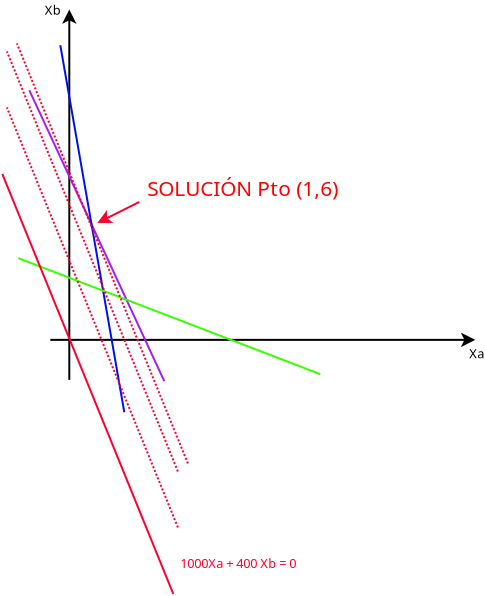 <?xml version="1.0" encoding="UTF-8"?>
<dia:diagram xmlns:dia="http://www.lysator.liu.se/~alla/dia/">
  <dia:layer name="Fondo" visible="true">
    <dia:object type="Standard - Line" version="0" id="O0">
      <dia:attribute name="obj_pos">
        <dia:point val="1.019e-16,3.479"/>
      </dia:attribute>
      <dia:attribute name="obj_bb">
        <dia:rectangle val="-0.5,3.429;0.5,22.05"/>
      </dia:attribute>
      <dia:attribute name="conn_endpoints">
        <dia:point val="1.019e-16,3.479"/>
        <dia:point val="1.019e-16,22"/>
      </dia:attribute>
      <dia:attribute name="numcp">
        <dia:int val="1"/>
      </dia:attribute>
      <dia:attribute name="start_arrow">
        <dia:enum val="22"/>
      </dia:attribute>
      <dia:attribute name="start_arrow_length">
        <dia:real val="0.5"/>
      </dia:attribute>
      <dia:attribute name="start_arrow_width">
        <dia:real val="0.5"/>
      </dia:attribute>
    </dia:object>
    <dia:object type="Standard - Line" version="0" id="O1">
      <dia:attribute name="obj_pos">
        <dia:point val="-0.95,20"/>
      </dia:attribute>
      <dia:attribute name="obj_bb">
        <dia:rectangle val="-1,19.5;20.35,20.5"/>
      </dia:attribute>
      <dia:attribute name="conn_endpoints">
        <dia:point val="-0.95,20"/>
        <dia:point val="20.3,20"/>
      </dia:attribute>
      <dia:attribute name="numcp">
        <dia:int val="1"/>
      </dia:attribute>
      <dia:attribute name="end_arrow">
        <dia:enum val="22"/>
      </dia:attribute>
      <dia:attribute name="end_arrow_length">
        <dia:real val="0.5"/>
      </dia:attribute>
      <dia:attribute name="end_arrow_width">
        <dia:real val="0.5"/>
      </dia:attribute>
    </dia:object>
    <dia:object type="Standard - Line" version="0" id="O2">
      <dia:attribute name="obj_pos">
        <dia:point val="8,20"/>
      </dia:attribute>
      <dia:attribute name="obj_bb">
        <dia:rectangle val="7.95,19.95;8.05,20.1"/>
      </dia:attribute>
      <dia:attribute name="conn_endpoints">
        <dia:point val="8,20"/>
        <dia:point val="8,20.05"/>
      </dia:attribute>
      <dia:attribute name="numcp">
        <dia:int val="1"/>
      </dia:attribute>
      <dia:attribute name="line_color">
        <dia:color val="#a020f0"/>
      </dia:attribute>
    </dia:object>
    <dia:object type="Standard - Line" version="0" id="O3">
      <dia:attribute name="obj_pos">
        <dia:point val="-2,7.517"/>
      </dia:attribute>
      <dia:attribute name="obj_bb">
        <dia:rectangle val="-2.066,7.45;4.816,22.133"/>
      </dia:attribute>
      <dia:attribute name="conn_endpoints">
        <dia:point val="-2,7.517"/>
        <dia:point val="4.75,22.067"/>
      </dia:attribute>
      <dia:attribute name="numcp">
        <dia:int val="1"/>
      </dia:attribute>
      <dia:attribute name="line_color">
        <dia:color val="#a020f0"/>
      </dia:attribute>
    </dia:object>
    <dia:object type="Standard - Line" version="0" id="O4">
      <dia:attribute name="obj_pos">
        <dia:point val="-0.45,5.267"/>
      </dia:attribute>
      <dia:attribute name="obj_bb">
        <dia:rectangle val="-0.508,5.209;2.808,23.674"/>
      </dia:attribute>
      <dia:attribute name="conn_endpoints">
        <dia:point val="-0.45,5.267"/>
        <dia:point val="2.75,23.617"/>
      </dia:attribute>
      <dia:attribute name="numcp">
        <dia:int val="1"/>
      </dia:attribute>
      <dia:attribute name="line_color">
        <dia:color val="#0011e8"/>
      </dia:attribute>
    </dia:object>
    <dia:object type="Standard - Line" version="0" id="O5">
      <dia:attribute name="obj_pos">
        <dia:point val="-2.55,15.917"/>
      </dia:attribute>
      <dia:attribute name="obj_bb">
        <dia:rectangle val="-2.615,15.852;12.615,21.781"/>
      </dia:attribute>
      <dia:attribute name="conn_endpoints">
        <dia:point val="-2.55,15.917"/>
        <dia:point val="12.55,21.717"/>
      </dia:attribute>
      <dia:attribute name="numcp">
        <dia:int val="1"/>
      </dia:attribute>
      <dia:attribute name="line_color">
        <dia:color val="#3aff00"/>
      </dia:attribute>
    </dia:object>
    <dia:object type="Standard - Text" version="1" id="O6">
      <dia:attribute name="obj_pos">
        <dia:point val="20,20.917"/>
      </dia:attribute>
      <dia:attribute name="obj_bb">
        <dia:rectangle val="19.983,20.349;20.75,21.352"/>
      </dia:attribute>
      <dia:attribute name="text">
        <dia:composite type="text">
          <dia:attribute name="string">
            <dia:string>#Xa#</dia:string>
          </dia:attribute>
          <dia:attribute name="font">
            <dia:font family="sans" style="0" name="Helvetica"/>
          </dia:attribute>
          <dia:attribute name="height">
            <dia:real val="0.8"/>
          </dia:attribute>
          <dia:attribute name="pos">
            <dia:point val="20,20.917"/>
          </dia:attribute>
          <dia:attribute name="color">
            <dia:color val="#000000"/>
          </dia:attribute>
          <dia:attribute name="alignment">
            <dia:enum val="0"/>
          </dia:attribute>
        </dia:composite>
      </dia:attribute>
      <dia:attribute name="valign">
        <dia:enum val="3"/>
      </dia:attribute>
    </dia:object>
    <dia:object type="Standard - Text" version="1" id="O7">
      <dia:attribute name="obj_pos">
        <dia:point val="-1.225,3.742"/>
      </dia:attribute>
      <dia:attribute name="obj_bb">
        <dia:rectangle val="-1.225,3.174;-0.458,4.177"/>
      </dia:attribute>
      <dia:attribute name="text">
        <dia:composite type="text">
          <dia:attribute name="string">
            <dia:string>#Xb#</dia:string>
          </dia:attribute>
          <dia:attribute name="font">
            <dia:font family="sans" style="0" name="Helvetica"/>
          </dia:attribute>
          <dia:attribute name="height">
            <dia:real val="0.8"/>
          </dia:attribute>
          <dia:attribute name="pos">
            <dia:point val="-1.225,3.742"/>
          </dia:attribute>
          <dia:attribute name="color">
            <dia:color val="#000000"/>
          </dia:attribute>
          <dia:attribute name="alignment">
            <dia:enum val="0"/>
          </dia:attribute>
        </dia:composite>
      </dia:attribute>
      <dia:attribute name="valign">
        <dia:enum val="3"/>
      </dia:attribute>
    </dia:object>
    <dia:object type="Standard - Line" version="0" id="O8">
      <dia:attribute name="obj_pos">
        <dia:point val="5.2,32.704"/>
      </dia:attribute>
      <dia:attribute name="obj_bb">
        <dia:rectangle val="-3.415,11.639;5.265,32.769"/>
      </dia:attribute>
      <dia:attribute name="conn_endpoints">
        <dia:point val="5.2,32.704"/>
        <dia:point val="-3.35,11.704"/>
      </dia:attribute>
      <dia:attribute name="numcp">
        <dia:int val="1"/>
      </dia:attribute>
      <dia:attribute name="line_color">
        <dia:color val="#ff002d"/>
      </dia:attribute>
    </dia:object>
    <dia:object type="Standard - Text" version="1" id="O9">
      <dia:attribute name="obj_pos">
        <dia:point val="5.55,31.404"/>
      </dia:attribute>
      <dia:attribute name="obj_bb">
        <dia:rectangle val="5.55,30.837;12.268,31.839"/>
      </dia:attribute>
      <dia:attribute name="text">
        <dia:composite type="text">
          <dia:attribute name="string">
            <dia:string>#1000Xa + 400 Xb = 0#</dia:string>
          </dia:attribute>
          <dia:attribute name="font">
            <dia:font family="sans" style="0" name="Helvetica"/>
          </dia:attribute>
          <dia:attribute name="height">
            <dia:real val="0.8"/>
          </dia:attribute>
          <dia:attribute name="pos">
            <dia:point val="5.55,31.404"/>
          </dia:attribute>
          <dia:attribute name="color">
            <dia:color val="#ff002d"/>
          </dia:attribute>
          <dia:attribute name="alignment">
            <dia:enum val="0"/>
          </dia:attribute>
        </dia:composite>
      </dia:attribute>
      <dia:attribute name="valign">
        <dia:enum val="3"/>
      </dia:attribute>
    </dia:object>
    <dia:object type="Standard - Line" version="0" id="O10">
      <dia:attribute name="obj_pos">
        <dia:point val="1.4,14.154"/>
      </dia:attribute>
      <dia:attribute name="obj_bb">
        <dia:rectangle val="1.132,13.037;3.567,14.624"/>
      </dia:attribute>
      <dia:attribute name="conn_endpoints">
        <dia:point val="1.4,14.154"/>
        <dia:point val="3.5,13.104"/>
      </dia:attribute>
      <dia:attribute name="numcp">
        <dia:int val="1"/>
      </dia:attribute>
      <dia:attribute name="line_color">
        <dia:color val="#ff002d"/>
      </dia:attribute>
      <dia:attribute name="start_arrow">
        <dia:enum val="22"/>
      </dia:attribute>
      <dia:attribute name="start_arrow_length">
        <dia:real val="0.5"/>
      </dia:attribute>
      <dia:attribute name="start_arrow_width">
        <dia:real val="0.5"/>
      </dia:attribute>
    </dia:object>
    <dia:object type="Standard - Text" version="1" id="O11">
      <dia:attribute name="obj_pos">
        <dia:point val="3.9,12.804"/>
      </dia:attribute>
      <dia:attribute name="obj_bb">
        <dia:rectangle val="3.9,11.875;13.232,13.512"/>
      </dia:attribute>
      <dia:attribute name="text">
        <dia:composite type="text">
          <dia:attribute name="string">
            <dia:string>#SOLUCIÓN Pto (1,6)#</dia:string>
          </dia:attribute>
          <dia:attribute name="font">
            <dia:font family="sans" style="0" name="Helvetica"/>
          </dia:attribute>
          <dia:attribute name="height">
            <dia:real val="1.3"/>
          </dia:attribute>
          <dia:attribute name="pos">
            <dia:point val="3.9,12.804"/>
          </dia:attribute>
          <dia:attribute name="color">
            <dia:color val="#ff0000"/>
          </dia:attribute>
          <dia:attribute name="alignment">
            <dia:enum val="0"/>
          </dia:attribute>
        </dia:composite>
      </dia:attribute>
      <dia:attribute name="valign">
        <dia:enum val="3"/>
      </dia:attribute>
    </dia:object>
    <dia:object type="Standard - Line" version="0" id="O12">
      <dia:attribute name="obj_pos">
        <dia:point val="5.43,29.379"/>
      </dia:attribute>
      <dia:attribute name="obj_bb">
        <dia:rectangle val="-3.185,8.314;5.495,29.445"/>
      </dia:attribute>
      <dia:attribute name="conn_endpoints">
        <dia:point val="5.43,29.379"/>
        <dia:point val="-3.12,8.379"/>
      </dia:attribute>
      <dia:attribute name="numcp">
        <dia:int val="1"/>
      </dia:attribute>
      <dia:attribute name="line_color">
        <dia:color val="#ff002d"/>
      </dia:attribute>
      <dia:attribute name="line_style">
        <dia:enum val="4"/>
      </dia:attribute>
    </dia:object>
    <dia:object type="Standard - Line" version="0" id="O13">
      <dia:attribute name="obj_pos">
        <dia:point val="5.43,26.579"/>
      </dia:attribute>
      <dia:attribute name="obj_bb">
        <dia:rectangle val="-3.185,5.514;5.495,26.645"/>
      </dia:attribute>
      <dia:attribute name="conn_endpoints">
        <dia:point val="5.43,26.579"/>
        <dia:point val="-3.12,5.579"/>
      </dia:attribute>
      <dia:attribute name="numcp">
        <dia:int val="1"/>
      </dia:attribute>
      <dia:attribute name="line_color">
        <dia:color val="#ff002d"/>
      </dia:attribute>
      <dia:attribute name="line_style">
        <dia:enum val="4"/>
      </dia:attribute>
    </dia:object>
    <dia:object type="Standard - Line" version="0" id="O14">
      <dia:attribute name="obj_pos">
        <dia:point val="5.93,26.179"/>
      </dia:attribute>
      <dia:attribute name="obj_bb">
        <dia:rectangle val="-2.685,5.114;5.995,26.244"/>
      </dia:attribute>
      <dia:attribute name="conn_endpoints">
        <dia:point val="5.93,26.179"/>
        <dia:point val="-2.62,5.179"/>
      </dia:attribute>
      <dia:attribute name="numcp">
        <dia:int val="1"/>
      </dia:attribute>
      <dia:attribute name="line_color">
        <dia:color val="#ff002d"/>
      </dia:attribute>
      <dia:attribute name="line_style">
        <dia:enum val="4"/>
      </dia:attribute>
    </dia:object>
  </dia:layer>
</dia:diagram>
